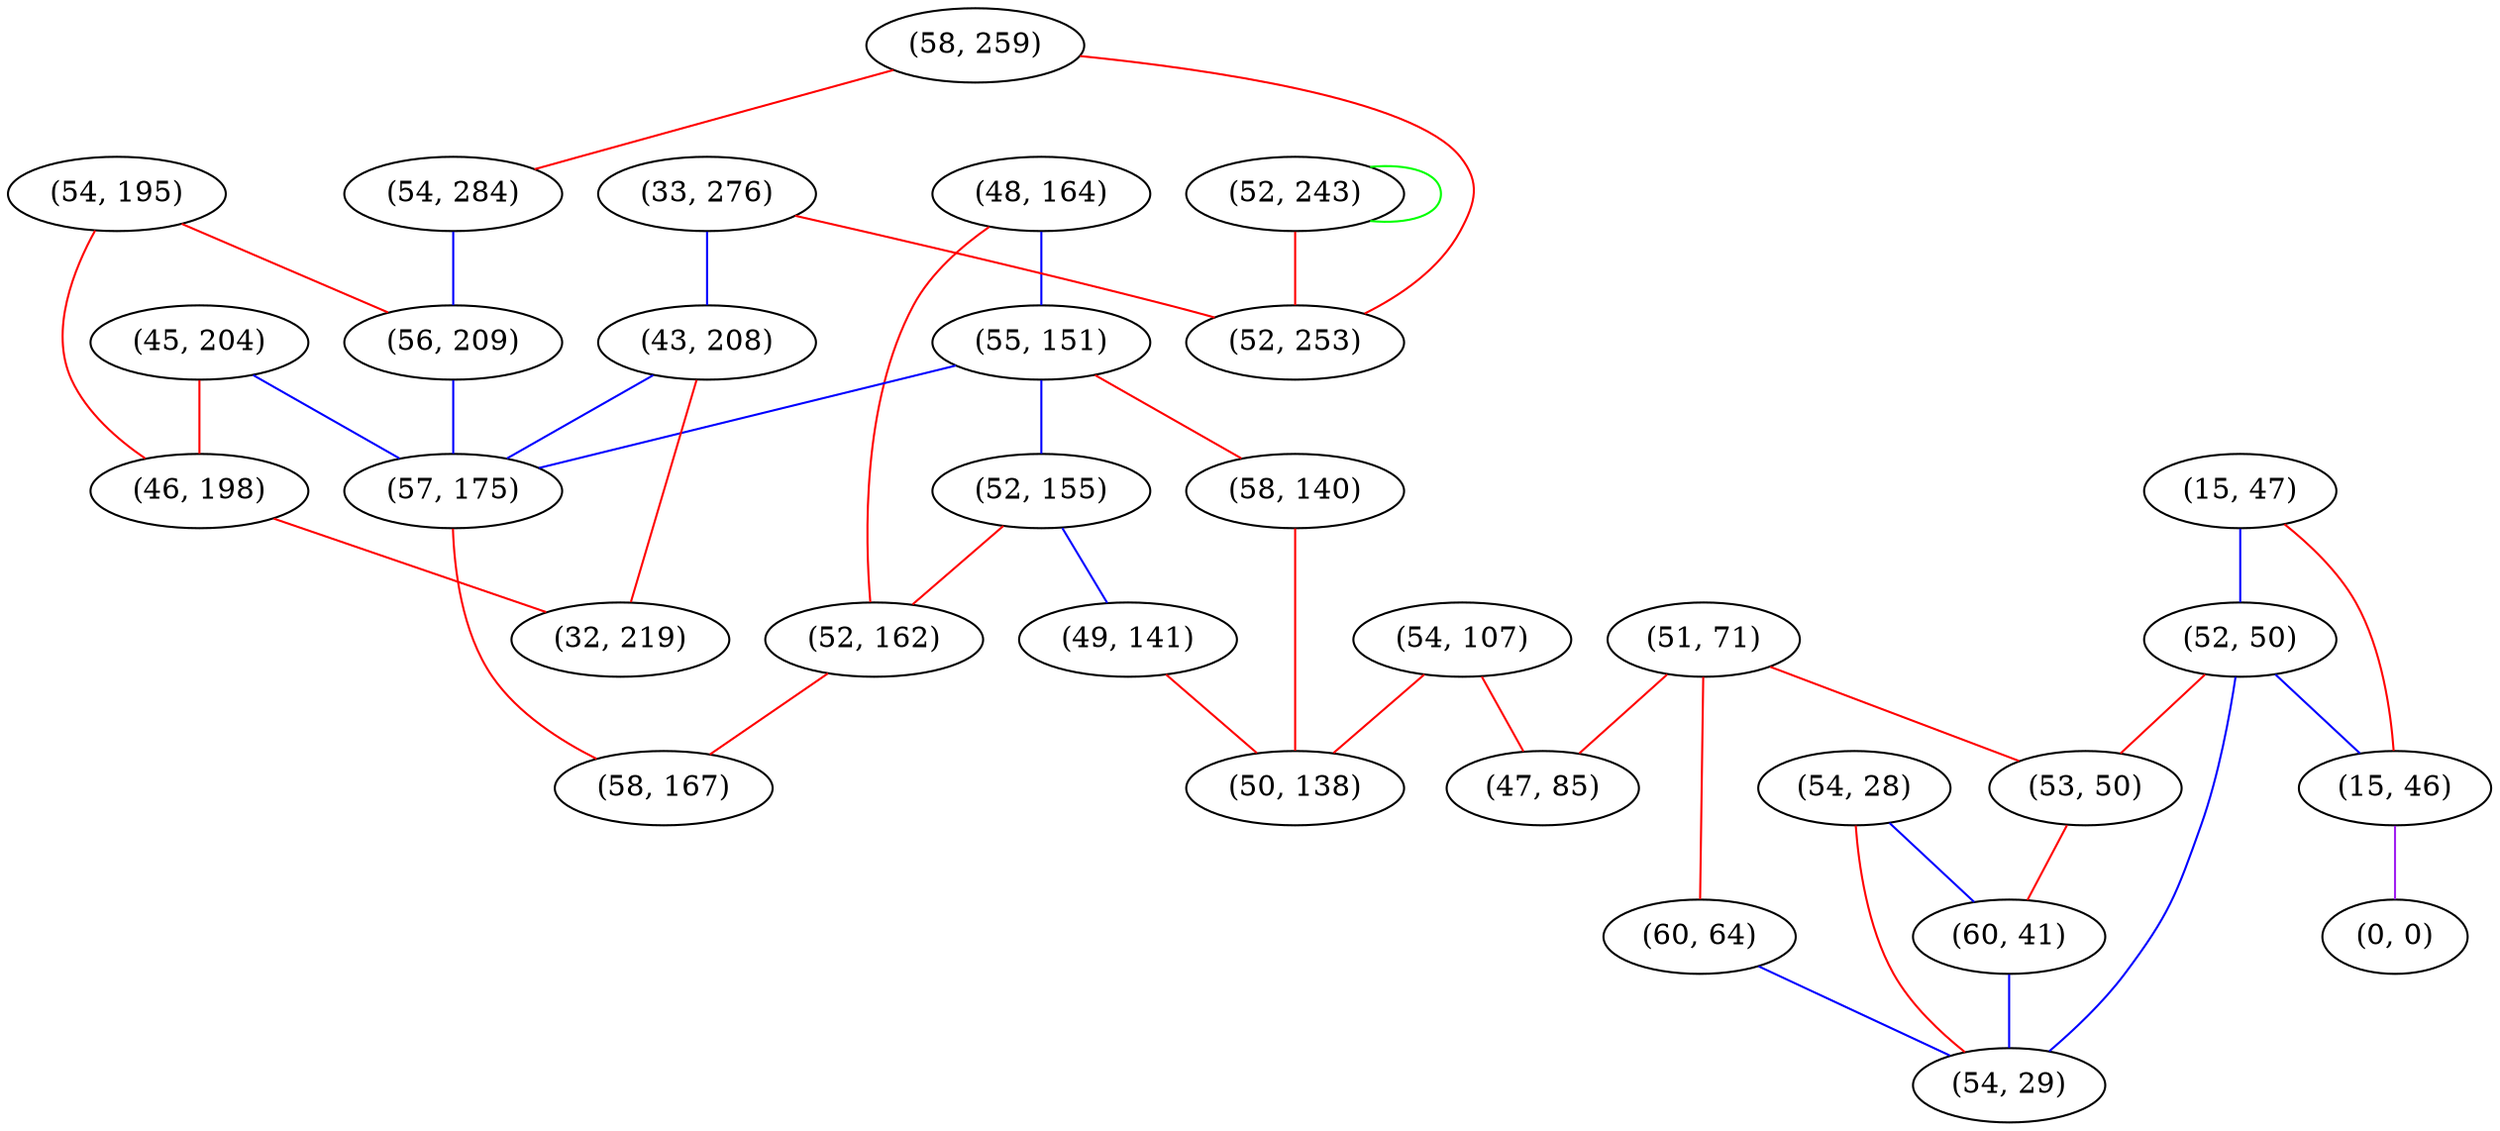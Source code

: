 graph "" {
"(45, 204)";
"(48, 164)";
"(51, 71)";
"(55, 151)";
"(52, 243)";
"(54, 28)";
"(54, 107)";
"(15, 47)";
"(54, 195)";
"(46, 198)";
"(52, 50)";
"(15, 46)";
"(33, 276)";
"(0, 0)";
"(47, 85)";
"(58, 259)";
"(52, 253)";
"(60, 64)";
"(54, 284)";
"(53, 50)";
"(58, 140)";
"(52, 155)";
"(43, 208)";
"(32, 219)";
"(56, 209)";
"(52, 162)";
"(60, 41)";
"(54, 29)";
"(57, 175)";
"(58, 167)";
"(49, 141)";
"(50, 138)";
"(45, 204)" -- "(57, 175)"  [color=blue, key=0, weight=3];
"(45, 204)" -- "(46, 198)"  [color=red, key=0, weight=1];
"(48, 164)" -- "(52, 162)"  [color=red, key=0, weight=1];
"(48, 164)" -- "(55, 151)"  [color=blue, key=0, weight=3];
"(51, 71)" -- "(47, 85)"  [color=red, key=0, weight=1];
"(51, 71)" -- "(53, 50)"  [color=red, key=0, weight=1];
"(51, 71)" -- "(60, 64)"  [color=red, key=0, weight=1];
"(55, 151)" -- "(57, 175)"  [color=blue, key=0, weight=3];
"(55, 151)" -- "(58, 140)"  [color=red, key=0, weight=1];
"(55, 151)" -- "(52, 155)"  [color=blue, key=0, weight=3];
"(52, 243)" -- "(52, 253)"  [color=red, key=0, weight=1];
"(52, 243)" -- "(52, 243)"  [color=green, key=0, weight=2];
"(54, 28)" -- "(60, 41)"  [color=blue, key=0, weight=3];
"(54, 28)" -- "(54, 29)"  [color=red, key=0, weight=1];
"(54, 107)" -- "(47, 85)"  [color=red, key=0, weight=1];
"(54, 107)" -- "(50, 138)"  [color=red, key=0, weight=1];
"(15, 47)" -- "(52, 50)"  [color=blue, key=0, weight=3];
"(15, 47)" -- "(15, 46)"  [color=red, key=0, weight=1];
"(54, 195)" -- "(56, 209)"  [color=red, key=0, weight=1];
"(54, 195)" -- "(46, 198)"  [color=red, key=0, weight=1];
"(46, 198)" -- "(32, 219)"  [color=red, key=0, weight=1];
"(52, 50)" -- "(15, 46)"  [color=blue, key=0, weight=3];
"(52, 50)" -- "(53, 50)"  [color=red, key=0, weight=1];
"(52, 50)" -- "(54, 29)"  [color=blue, key=0, weight=3];
"(15, 46)" -- "(0, 0)"  [color=purple, key=0, weight=4];
"(33, 276)" -- "(52, 253)"  [color=red, key=0, weight=1];
"(33, 276)" -- "(43, 208)"  [color=blue, key=0, weight=3];
"(58, 259)" -- "(52, 253)"  [color=red, key=0, weight=1];
"(58, 259)" -- "(54, 284)"  [color=red, key=0, weight=1];
"(60, 64)" -- "(54, 29)"  [color=blue, key=0, weight=3];
"(54, 284)" -- "(56, 209)"  [color=blue, key=0, weight=3];
"(53, 50)" -- "(60, 41)"  [color=red, key=0, weight=1];
"(58, 140)" -- "(50, 138)"  [color=red, key=0, weight=1];
"(52, 155)" -- "(52, 162)"  [color=red, key=0, weight=1];
"(52, 155)" -- "(49, 141)"  [color=blue, key=0, weight=3];
"(43, 208)" -- "(32, 219)"  [color=red, key=0, weight=1];
"(43, 208)" -- "(57, 175)"  [color=blue, key=0, weight=3];
"(56, 209)" -- "(57, 175)"  [color=blue, key=0, weight=3];
"(52, 162)" -- "(58, 167)"  [color=red, key=0, weight=1];
"(60, 41)" -- "(54, 29)"  [color=blue, key=0, weight=3];
"(57, 175)" -- "(58, 167)"  [color=red, key=0, weight=1];
"(49, 141)" -- "(50, 138)"  [color=red, key=0, weight=1];
}

